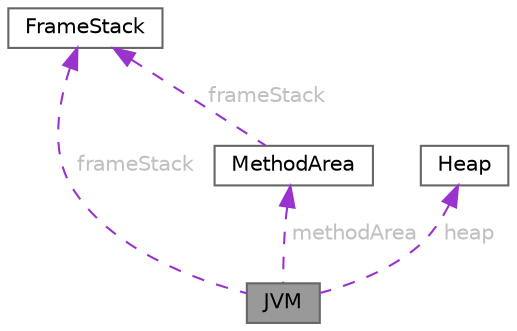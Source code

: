 digraph "JVM"
{
 // LATEX_PDF_SIZE
  bgcolor="transparent";
  edge [fontname=Helvetica,fontsize=10,labelfontname=Helvetica,labelfontsize=10];
  node [fontname=Helvetica,fontsize=10,shape=box,height=0.2,width=0.4];
  Node1 [id="Node000001",label="JVM",height=0.2,width=0.4,color="gray40", fillcolor="grey60", style="filled", fontcolor="black",tooltip="Classe que define a estrutura da JVM."];
  Node2 -> Node1 [id="edge1_Node000001_Node000002",dir="back",color="darkorchid3",style="dashed",tooltip=" ",label=" frameStack",fontcolor="grey" ];
  Node2 [id="Node000002",label="FrameStack",height=0.2,width=0.4,color="gray40", fillcolor="white", style="filled",URL="$classFrameStack.html",tooltip="Classe que manipula a pilha de frames."];
  Node3 -> Node1 [id="edge2_Node000001_Node000003",dir="back",color="darkorchid3",style="dashed",tooltip=" ",label=" heap",fontcolor="grey" ];
  Node3 [id="Node000003",label="Heap",height=0.2,width=0.4,color="gray40", fillcolor="white", style="filled",URL="$classHeap.html",tooltip="Classe que define a estrutura do heap."];
  Node4 -> Node1 [id="edge3_Node000001_Node000004",dir="back",color="darkorchid3",style="dashed",tooltip=" ",label=" methodArea",fontcolor="grey" ];
  Node4 [id="Node000004",label="MethodArea",height=0.2,width=0.4,color="gray40", fillcolor="white", style="filled",URL="$classMethodArea.html",tooltip="Classe que representa a área de métodos, contendo as informações de todas as classes carregadas."];
  Node2 -> Node4 [id="edge4_Node000004_Node000002",dir="back",color="darkorchid3",style="dashed",tooltip=" ",label=" frameStack",fontcolor="grey" ];
}
